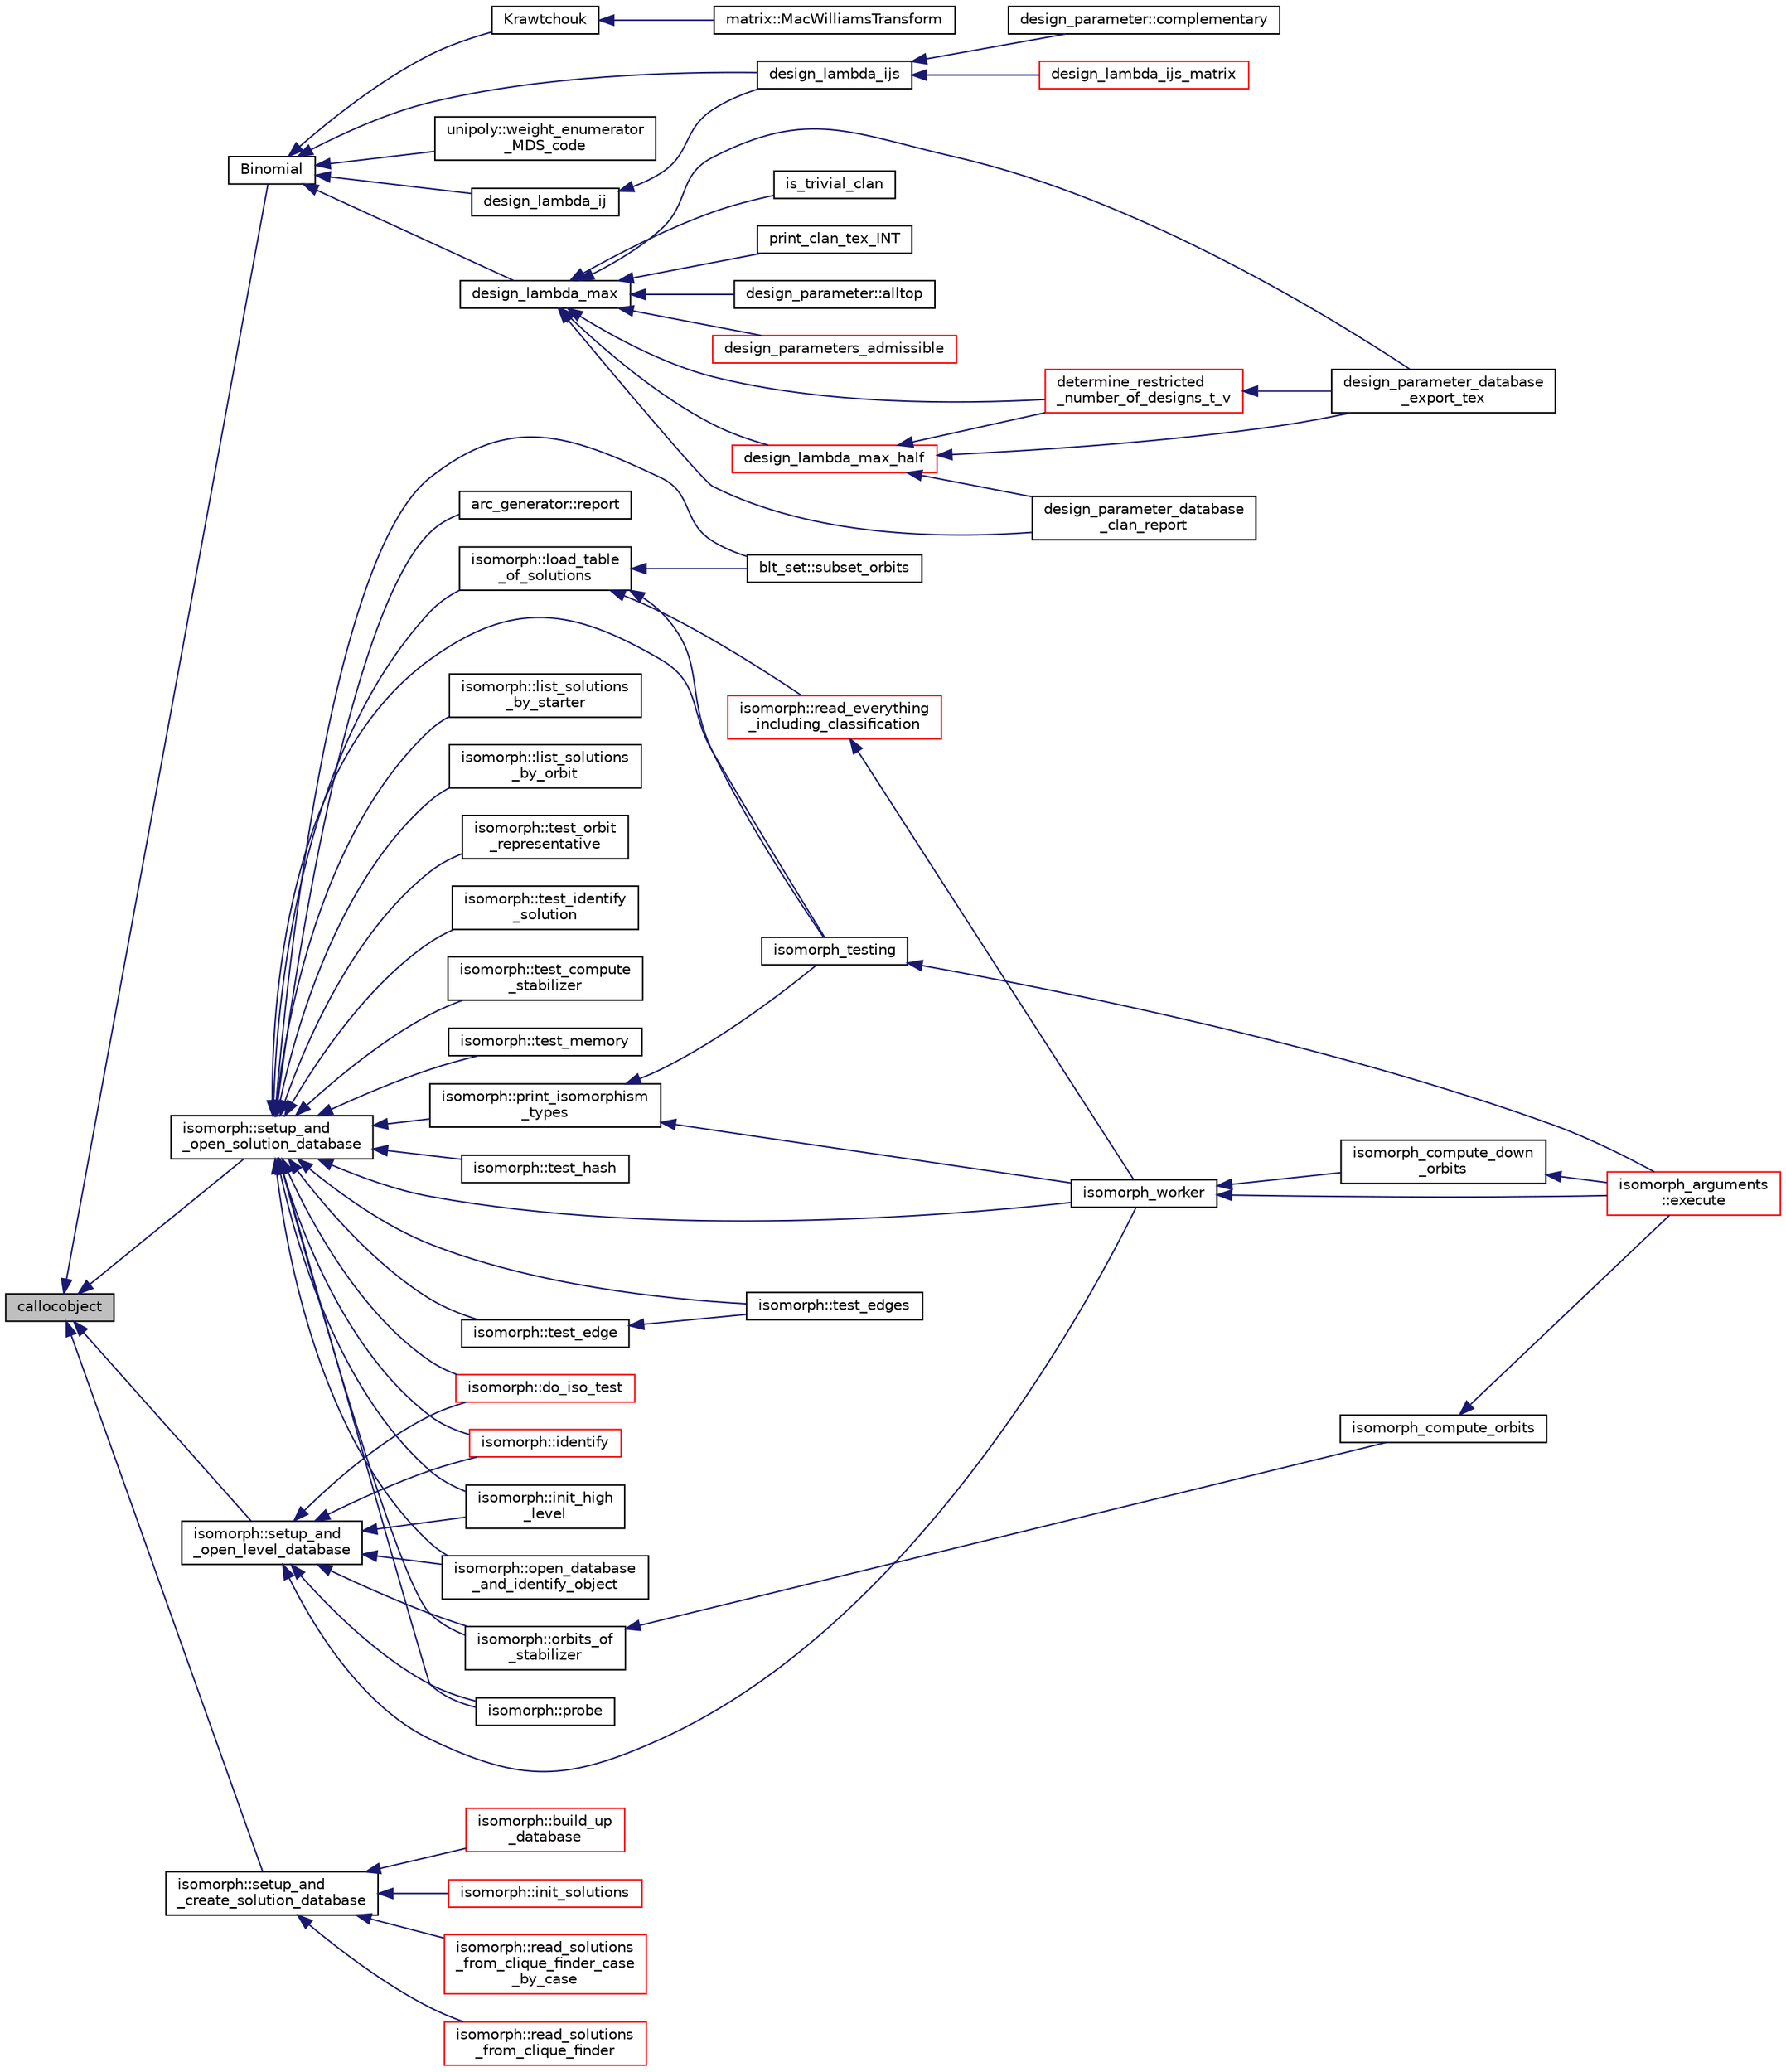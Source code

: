 digraph "callocobject"
{
  edge [fontname="Helvetica",fontsize="10",labelfontname="Helvetica",labelfontsize="10"];
  node [fontname="Helvetica",fontsize="10",shape=record];
  rankdir="LR";
  Node711 [label="callocobject",height=0.2,width=0.4,color="black", fillcolor="grey75", style="filled", fontcolor="black"];
  Node711 -> Node712 [dir="back",color="midnightblue",fontsize="10",style="solid",fontname="Helvetica"];
  Node712 [label="Binomial",height=0.2,width=0.4,color="black", fillcolor="white", style="filled",URL="$d3/d72/global_8_c.html#a832bb13a7500f74e6ce6fd77a4133dcf"];
  Node712 -> Node713 [dir="back",color="midnightblue",fontsize="10",style="solid",fontname="Helvetica"];
  Node713 [label="design_lambda_max",height=0.2,width=0.4,color="black", fillcolor="white", style="filled",URL="$d9/d60/discreta_8h.html#acdf81c1d4f1b0dbacad39f2c0a1190ed"];
  Node713 -> Node714 [dir="back",color="midnightblue",fontsize="10",style="solid",fontname="Helvetica"];
  Node714 [label="design_parameters_admissible",height=0.2,width=0.4,color="red", fillcolor="white", style="filled",URL="$d9/d60/discreta_8h.html#a1fdc465f664d8b5b87cf6819dd1e6d11"];
  Node713 -> Node719 [dir="back",color="midnightblue",fontsize="10",style="solid",fontname="Helvetica"];
  Node719 [label="design_lambda_max_half",height=0.2,width=0.4,color="red", fillcolor="white", style="filled",URL="$d9/d60/discreta_8h.html#accb093d81f75d5cd3d46f566bba28d6a"];
  Node719 -> Node717 [dir="back",color="midnightblue",fontsize="10",style="solid",fontname="Helvetica"];
  Node717 [label="design_parameter_database\l_export_tex",height=0.2,width=0.4,color="black", fillcolor="white", style="filled",URL="$d9/d60/discreta_8h.html#a075808c1cf57d126d15a0d7794716de7"];
  Node719 -> Node720 [dir="back",color="midnightblue",fontsize="10",style="solid",fontname="Helvetica"];
  Node720 [label="determine_restricted\l_number_of_designs_t_v",height=0.2,width=0.4,color="red", fillcolor="white", style="filled",URL="$d9/d60/discreta_8h.html#a1f0a99cd9ed4f124762cf5224335b2b7"];
  Node720 -> Node717 [dir="back",color="midnightblue",fontsize="10",style="solid",fontname="Helvetica"];
  Node719 -> Node723 [dir="back",color="midnightblue",fontsize="10",style="solid",fontname="Helvetica"];
  Node723 [label="design_parameter_database\l_clan_report",height=0.2,width=0.4,color="black", fillcolor="white", style="filled",URL="$d9/d60/discreta_8h.html#a744595779bda605193b61d01d79ad981"];
  Node713 -> Node724 [dir="back",color="midnightblue",fontsize="10",style="solid",fontname="Helvetica"];
  Node724 [label="is_trivial_clan",height=0.2,width=0.4,color="black", fillcolor="white", style="filled",URL="$d9/d60/discreta_8h.html#a8884d267607e80d9798a5614f211a8c5"];
  Node713 -> Node725 [dir="back",color="midnightblue",fontsize="10",style="solid",fontname="Helvetica"];
  Node725 [label="print_clan_tex_INT",height=0.2,width=0.4,color="black", fillcolor="white", style="filled",URL="$d9/d60/discreta_8h.html#a6940852a56bea54b6b60aa35e5894664"];
  Node713 -> Node717 [dir="back",color="midnightblue",fontsize="10",style="solid",fontname="Helvetica"];
  Node713 -> Node720 [dir="back",color="midnightblue",fontsize="10",style="solid",fontname="Helvetica"];
  Node713 -> Node723 [dir="back",color="midnightblue",fontsize="10",style="solid",fontname="Helvetica"];
  Node713 -> Node726 [dir="back",color="midnightblue",fontsize="10",style="solid",fontname="Helvetica"];
  Node726 [label="design_parameter::alltop",height=0.2,width=0.4,color="black", fillcolor="white", style="filled",URL="$da/d94/classdesign__parameter.html#ac91d8a483974702c826889aade83cd5f"];
  Node712 -> Node727 [dir="back",color="midnightblue",fontsize="10",style="solid",fontname="Helvetica"];
  Node727 [label="design_lambda_ijs",height=0.2,width=0.4,color="black", fillcolor="white", style="filled",URL="$d9/d60/discreta_8h.html#a89f8e89e9ddb69c6871c43b5253363f2"];
  Node727 -> Node728 [dir="back",color="midnightblue",fontsize="10",style="solid",fontname="Helvetica"];
  Node728 [label="design_lambda_ijs_matrix",height=0.2,width=0.4,color="red", fillcolor="white", style="filled",URL="$d9/d60/discreta_8h.html#a77a457666b8a4a24f1208d257a53f3fb"];
  Node727 -> Node730 [dir="back",color="midnightblue",fontsize="10",style="solid",fontname="Helvetica"];
  Node730 [label="design_parameter::complementary",height=0.2,width=0.4,color="black", fillcolor="white", style="filled",URL="$da/d94/classdesign__parameter.html#a9025f18483dfe3f57eecfc6a603b7df1"];
  Node712 -> Node731 [dir="back",color="midnightblue",fontsize="10",style="solid",fontname="Helvetica"];
  Node731 [label="design_lambda_ij",height=0.2,width=0.4,color="black", fillcolor="white", style="filled",URL="$d9/d60/discreta_8h.html#a26d7065876dd8456e46e4bbb77a97650"];
  Node731 -> Node727 [dir="back",color="midnightblue",fontsize="10",style="solid",fontname="Helvetica"];
  Node712 -> Node732 [dir="back",color="midnightblue",fontsize="10",style="solid",fontname="Helvetica"];
  Node732 [label="Krawtchouk",height=0.2,width=0.4,color="black", fillcolor="white", style="filled",URL="$d3/d72/global_8_c.html#ad3be3dc3214d9e03b616e03420b3a105"];
  Node732 -> Node733 [dir="back",color="midnightblue",fontsize="10",style="solid",fontname="Helvetica"];
  Node733 [label="matrix::MacWilliamsTransform",height=0.2,width=0.4,color="black", fillcolor="white", style="filled",URL="$d1/d8d/classmatrix.html#a6165884e70a04d1bd608f0321ec12040"];
  Node712 -> Node734 [dir="back",color="midnightblue",fontsize="10",style="solid",fontname="Helvetica"];
  Node734 [label="unipoly::weight_enumerator\l_MDS_code",height=0.2,width=0.4,color="black", fillcolor="white", style="filled",URL="$d1/d89/classunipoly.html#ad9a4b7b883285271fc39528f74755a07"];
  Node711 -> Node735 [dir="back",color="midnightblue",fontsize="10",style="solid",fontname="Helvetica"];
  Node735 [label="isomorph::setup_and\l_open_solution_database",height=0.2,width=0.4,color="black", fillcolor="white", style="filled",URL="$d3/d5f/classisomorph.html#a31846d3ae261a9c2dc089fb87710ce5c"];
  Node735 -> Node736 [dir="back",color="midnightblue",fontsize="10",style="solid",fontname="Helvetica"];
  Node736 [label="blt_set::subset_orbits",height=0.2,width=0.4,color="black", fillcolor="white", style="filled",URL="$d1/d3d/classblt__set.html#af8f79fc4346244acfa0e2c2d23c36993"];
  Node735 -> Node737 [dir="back",color="midnightblue",fontsize="10",style="solid",fontname="Helvetica"];
  Node737 [label="arc_generator::report",height=0.2,width=0.4,color="black", fillcolor="white", style="filled",URL="$d4/d21/classarc__generator.html#a650f715bb3eec8fd1057e07e5b384f9a"];
  Node735 -> Node738 [dir="back",color="midnightblue",fontsize="10",style="solid",fontname="Helvetica"];
  Node738 [label="isomorph::load_table\l_of_solutions",height=0.2,width=0.4,color="black", fillcolor="white", style="filled",URL="$d3/d5f/classisomorph.html#a21ab5aba74a200b9abf041dc5206821a"];
  Node738 -> Node736 [dir="back",color="midnightblue",fontsize="10",style="solid",fontname="Helvetica"];
  Node738 -> Node739 [dir="back",color="midnightblue",fontsize="10",style="solid",fontname="Helvetica"];
  Node739 [label="isomorph::read_everything\l_including_classification",height=0.2,width=0.4,color="red", fillcolor="white", style="filled",URL="$d3/d5f/classisomorph.html#aa6a56e4522d3133a6ea65c9ac6de3924"];
  Node739 -> Node746 [dir="back",color="midnightblue",fontsize="10",style="solid",fontname="Helvetica"];
  Node746 [label="isomorph_worker",height=0.2,width=0.4,color="black", fillcolor="white", style="filled",URL="$d4/d7e/isomorph__global_8_c.html#ace3bb6ec719b02a35534309d4d3fe99a"];
  Node746 -> Node741 [dir="back",color="midnightblue",fontsize="10",style="solid",fontname="Helvetica"];
  Node741 [label="isomorph_arguments\l::execute",height=0.2,width=0.4,color="red", fillcolor="white", style="filled",URL="$d5/de4/classisomorph__arguments.html#aa85e472d14906abdd5672dc66027583e"];
  Node746 -> Node747 [dir="back",color="midnightblue",fontsize="10",style="solid",fontname="Helvetica"];
  Node747 [label="isomorph_compute_down\l_orbits",height=0.2,width=0.4,color="black", fillcolor="white", style="filled",URL="$d4/d7e/isomorph__global_8_c.html#a3613cea19158edd30958c4edecd97d53"];
  Node747 -> Node741 [dir="back",color="midnightblue",fontsize="10",style="solid",fontname="Helvetica"];
  Node738 -> Node748 [dir="back",color="midnightblue",fontsize="10",style="solid",fontname="Helvetica"];
  Node748 [label="isomorph_testing",height=0.2,width=0.4,color="black", fillcolor="white", style="filled",URL="$d4/d7e/isomorph__global_8_c.html#a5a73cbe9f89c4727f086482ee2d238f9"];
  Node748 -> Node741 [dir="back",color="midnightblue",fontsize="10",style="solid",fontname="Helvetica"];
  Node735 -> Node749 [dir="back",color="midnightblue",fontsize="10",style="solid",fontname="Helvetica"];
  Node749 [label="isomorph::list_solutions\l_by_starter",height=0.2,width=0.4,color="black", fillcolor="white", style="filled",URL="$d3/d5f/classisomorph.html#a9c40f343f1a3e5fc177e5121bc809b06"];
  Node735 -> Node750 [dir="back",color="midnightblue",fontsize="10",style="solid",fontname="Helvetica"];
  Node750 [label="isomorph::list_solutions\l_by_orbit",height=0.2,width=0.4,color="black", fillcolor="white", style="filled",URL="$d3/d5f/classisomorph.html#adefb1a89c097c284d29f92d5fc58ebfa"];
  Node735 -> Node751 [dir="back",color="midnightblue",fontsize="10",style="solid",fontname="Helvetica"];
  Node751 [label="isomorph::orbits_of\l_stabilizer",height=0.2,width=0.4,color="black", fillcolor="white", style="filled",URL="$d3/d5f/classisomorph.html#a72bbdc12cca5a90045ef15d0b24075e6"];
  Node751 -> Node752 [dir="back",color="midnightblue",fontsize="10",style="solid",fontname="Helvetica"];
  Node752 [label="isomorph_compute_orbits",height=0.2,width=0.4,color="black", fillcolor="white", style="filled",URL="$d4/d7e/isomorph__global_8_c.html#a592f3efd31146c0802f59837055f904f"];
  Node752 -> Node741 [dir="back",color="midnightblue",fontsize="10",style="solid",fontname="Helvetica"];
  Node735 -> Node753 [dir="back",color="midnightblue",fontsize="10",style="solid",fontname="Helvetica"];
  Node753 [label="isomorph::test_orbit\l_representative",height=0.2,width=0.4,color="black", fillcolor="white", style="filled",URL="$d3/d5f/classisomorph.html#a5f165aa61a0d6b349da5a6117135f6c0"];
  Node735 -> Node754 [dir="back",color="midnightblue",fontsize="10",style="solid",fontname="Helvetica"];
  Node754 [label="isomorph::test_identify\l_solution",height=0.2,width=0.4,color="black", fillcolor="white", style="filled",URL="$d3/d5f/classisomorph.html#aa2c95f309e3283179e87bbbd83bfdc7d"];
  Node735 -> Node755 [dir="back",color="midnightblue",fontsize="10",style="solid",fontname="Helvetica"];
  Node755 [label="isomorph::test_compute\l_stabilizer",height=0.2,width=0.4,color="black", fillcolor="white", style="filled",URL="$d3/d5f/classisomorph.html#a72cd06f32311c44eb09dd73faa36b748"];
  Node735 -> Node756 [dir="back",color="midnightblue",fontsize="10",style="solid",fontname="Helvetica"];
  Node756 [label="isomorph::test_memory",height=0.2,width=0.4,color="black", fillcolor="white", style="filled",URL="$d3/d5f/classisomorph.html#a27877043c77db8e85e8fa7d5c43845b0"];
  Node735 -> Node757 [dir="back",color="midnightblue",fontsize="10",style="solid",fontname="Helvetica"];
  Node757 [label="isomorph::test_edges",height=0.2,width=0.4,color="black", fillcolor="white", style="filled",URL="$d3/d5f/classisomorph.html#ad23507927d8f7698073475d12b2a85bc"];
  Node735 -> Node758 [dir="back",color="midnightblue",fontsize="10",style="solid",fontname="Helvetica"];
  Node758 [label="isomorph::test_edge",height=0.2,width=0.4,color="black", fillcolor="white", style="filled",URL="$d3/d5f/classisomorph.html#a591165fa287477b480f5b7081198ba46"];
  Node758 -> Node757 [dir="back",color="midnightblue",fontsize="10",style="solid",fontname="Helvetica"];
  Node735 -> Node759 [dir="back",color="midnightblue",fontsize="10",style="solid",fontname="Helvetica"];
  Node759 [label="isomorph::test_hash",height=0.2,width=0.4,color="black", fillcolor="white", style="filled",URL="$d3/d5f/classisomorph.html#a53560280664b268a0500d26c801b1e68"];
  Node735 -> Node760 [dir="back",color="midnightblue",fontsize="10",style="solid",fontname="Helvetica"];
  Node760 [label="isomorph::init_high\l_level",height=0.2,width=0.4,color="black", fillcolor="white", style="filled",URL="$d3/d5f/classisomorph.html#a5cee5468cc8cc68eac1f6131faedfab2"];
  Node735 -> Node761 [dir="back",color="midnightblue",fontsize="10",style="solid",fontname="Helvetica"];
  Node761 [label="isomorph::open_database\l_and_identify_object",height=0.2,width=0.4,color="black", fillcolor="white", style="filled",URL="$d3/d5f/classisomorph.html#aa4e387f26f609fc9379d2e01f6cc27d0"];
  Node735 -> Node762 [dir="back",color="midnightblue",fontsize="10",style="solid",fontname="Helvetica"];
  Node762 [label="isomorph::print_isomorphism\l_types",height=0.2,width=0.4,color="black", fillcolor="white", style="filled",URL="$d3/d5f/classisomorph.html#abbcd12f6434585951a5532d0b2467a00"];
  Node762 -> Node748 [dir="back",color="midnightblue",fontsize="10",style="solid",fontname="Helvetica"];
  Node762 -> Node746 [dir="back",color="midnightblue",fontsize="10",style="solid",fontname="Helvetica"];
  Node735 -> Node748 [dir="back",color="midnightblue",fontsize="10",style="solid",fontname="Helvetica"];
  Node735 -> Node746 [dir="back",color="midnightblue",fontsize="10",style="solid",fontname="Helvetica"];
  Node735 -> Node763 [dir="back",color="midnightblue",fontsize="10",style="solid",fontname="Helvetica"];
  Node763 [label="isomorph::probe",height=0.2,width=0.4,color="black", fillcolor="white", style="filled",URL="$d3/d5f/classisomorph.html#a9cb6fed7b6ac639d886b117a1f454441"];
  Node735 -> Node764 [dir="back",color="midnightblue",fontsize="10",style="solid",fontname="Helvetica"];
  Node764 [label="isomorph::do_iso_test",height=0.2,width=0.4,color="red", fillcolor="white", style="filled",URL="$d3/d5f/classisomorph.html#a51fc3bf5cc3a99282a489b2df37ee24e"];
  Node735 -> Node766 [dir="back",color="midnightblue",fontsize="10",style="solid",fontname="Helvetica"];
  Node766 [label="isomorph::identify",height=0.2,width=0.4,color="red", fillcolor="white", style="filled",URL="$d3/d5f/classisomorph.html#a78ecf843b9f6ca1cfd666e222edd90ae"];
  Node711 -> Node767 [dir="back",color="midnightblue",fontsize="10",style="solid",fontname="Helvetica"];
  Node767 [label="isomorph::setup_and\l_create_solution_database",height=0.2,width=0.4,color="black", fillcolor="white", style="filled",URL="$d3/d5f/classisomorph.html#a810a22dfde3c43272107c743ec819b0e"];
  Node767 -> Node768 [dir="back",color="midnightblue",fontsize="10",style="solid",fontname="Helvetica"];
  Node768 [label="isomorph::init_solutions",height=0.2,width=0.4,color="red", fillcolor="white", style="filled",URL="$d3/d5f/classisomorph.html#a729746a01bd45d55565d0a11cda9e9a3"];
  Node767 -> Node770 [dir="back",color="midnightblue",fontsize="10",style="solid",fontname="Helvetica"];
  Node770 [label="isomorph::read_solutions\l_from_clique_finder_case\l_by_case",height=0.2,width=0.4,color="red", fillcolor="white", style="filled",URL="$d3/d5f/classisomorph.html#a65bc5ec528f741a1b01cdd606dfed579"];
  Node767 -> Node772 [dir="back",color="midnightblue",fontsize="10",style="solid",fontname="Helvetica"];
  Node772 [label="isomorph::read_solutions\l_from_clique_finder",height=0.2,width=0.4,color="red", fillcolor="white", style="filled",URL="$d3/d5f/classisomorph.html#a14c4ac27b0d97d338e14ac0d183c5c64"];
  Node767 -> Node774 [dir="back",color="midnightblue",fontsize="10",style="solid",fontname="Helvetica"];
  Node774 [label="isomorph::build_up\l_database",height=0.2,width=0.4,color="red", fillcolor="white", style="filled",URL="$d3/d5f/classisomorph.html#a40bea8f733a5855879f927fc73324384"];
  Node711 -> Node779 [dir="back",color="midnightblue",fontsize="10",style="solid",fontname="Helvetica"];
  Node779 [label="isomorph::setup_and\l_open_level_database",height=0.2,width=0.4,color="black", fillcolor="white", style="filled",URL="$d3/d5f/classisomorph.html#aa011f38988f4db9c6f5abd84faebd153"];
  Node779 -> Node751 [dir="back",color="midnightblue",fontsize="10",style="solid",fontname="Helvetica"];
  Node779 -> Node760 [dir="back",color="midnightblue",fontsize="10",style="solid",fontname="Helvetica"];
  Node779 -> Node761 [dir="back",color="midnightblue",fontsize="10",style="solid",fontname="Helvetica"];
  Node779 -> Node746 [dir="back",color="midnightblue",fontsize="10",style="solid",fontname="Helvetica"];
  Node779 -> Node763 [dir="back",color="midnightblue",fontsize="10",style="solid",fontname="Helvetica"];
  Node779 -> Node764 [dir="back",color="midnightblue",fontsize="10",style="solid",fontname="Helvetica"];
  Node779 -> Node766 [dir="back",color="midnightblue",fontsize="10",style="solid",fontname="Helvetica"];
}
